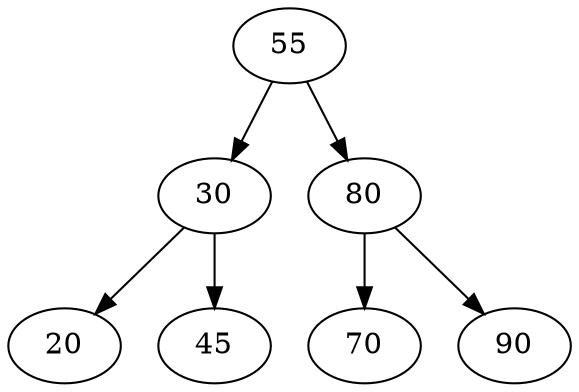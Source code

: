digraph {
	55
	55 -> 30
	30
	30 -> 20
	20
	30 -> 45
	45
	55 -> 80
	80
	80 -> 70
	70
	80 -> 90
	90
}
